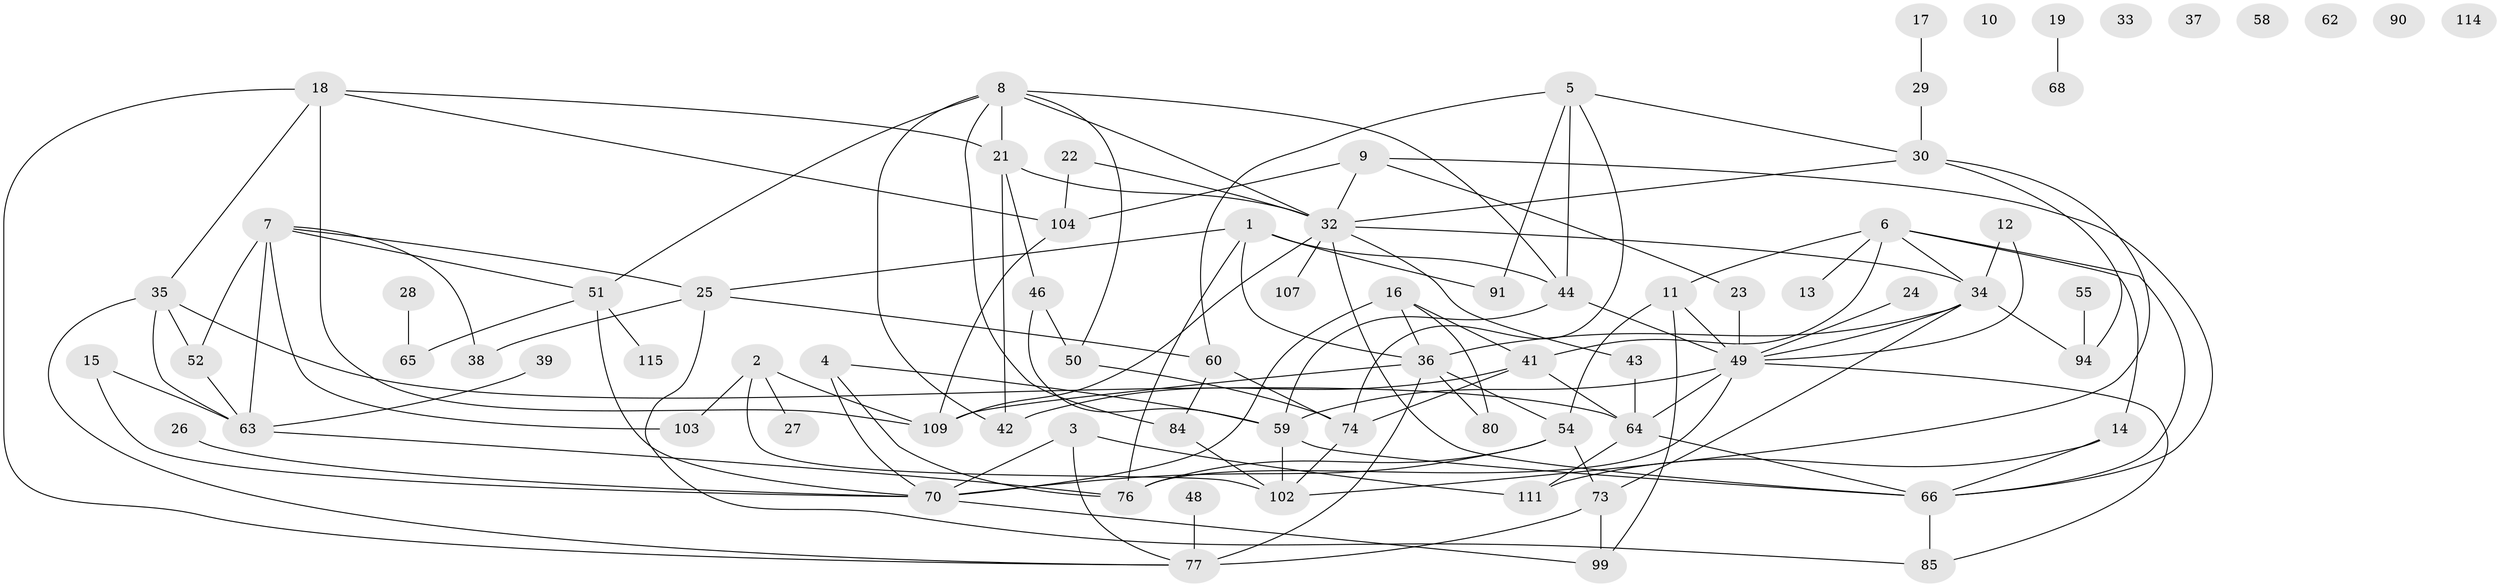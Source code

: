 // original degree distribution, {2: 0.16521739130434782, 4: 0.17391304347826086, 6: 0.043478260869565216, 3: 0.23478260869565218, 0: 0.06086956521739131, 1: 0.14782608695652175, 5: 0.1565217391304348, 7: 0.017391304347826087}
// Generated by graph-tools (version 1.1) at 2025/41/03/06/25 10:41:24]
// undirected, 78 vertices, 133 edges
graph export_dot {
graph [start="1"]
  node [color=gray90,style=filled];
  1 [super="+108"];
  2 [super="+112"];
  3 [super="+86"];
  4;
  5 [super="+20"];
  6 [super="+71"];
  7;
  8 [super="+72"];
  9 [super="+40"];
  10;
  11 [super="+113"];
  12 [super="+31"];
  13;
  14;
  15;
  16 [super="+101"];
  17 [super="+88"];
  18 [super="+75"];
  19;
  21 [super="+79"];
  22;
  23;
  24;
  25 [super="+89"];
  26;
  27;
  28 [super="+53"];
  29;
  30 [super="+56"];
  32 [super="+45"];
  33;
  34 [super="+57"];
  35;
  36 [super="+83"];
  37;
  38;
  39;
  41 [super="+61"];
  42;
  43 [super="+47"];
  44;
  46;
  48 [super="+93"];
  49 [super="+81"];
  50 [super="+95"];
  51 [super="+78"];
  52;
  54 [super="+87"];
  55;
  58;
  59 [super="+100"];
  60;
  62;
  63 [super="+69"];
  64 [super="+92"];
  65;
  66 [super="+67"];
  68 [super="+106"];
  70 [super="+98"];
  73 [super="+82"];
  74 [super="+105"];
  76 [super="+97"];
  77 [super="+96"];
  80;
  84;
  85;
  90;
  91;
  94;
  99;
  102;
  103;
  104 [super="+110"];
  107;
  109;
  111;
  114;
  115;
  1 -- 36;
  1 -- 25;
  1 -- 91;
  1 -- 44;
  1 -- 76;
  2 -- 27;
  2 -- 109;
  2 -- 102;
  2 -- 103;
  3 -- 70;
  3 -- 111;
  3 -- 77;
  4 -- 59;
  4 -- 70;
  4 -- 76 [weight=2];
  5 -- 60;
  5 -- 91;
  5 -- 30;
  5 -- 44;
  5 -- 74;
  6 -- 13;
  6 -- 34;
  6 -- 66;
  6 -- 41;
  6 -- 11;
  6 -- 14;
  7 -- 25;
  7 -- 38;
  7 -- 52;
  7 -- 103;
  7 -- 63;
  7 -- 51;
  8 -- 44;
  8 -- 50;
  8 -- 32;
  8 -- 51;
  8 -- 84;
  8 -- 21;
  8 -- 42;
  9 -- 32;
  9 -- 66;
  9 -- 23;
  9 -- 104;
  11 -- 54 [weight=3];
  11 -- 99;
  11 -- 49;
  12 -- 49;
  12 -- 34;
  14 -- 111;
  14 -- 66;
  15 -- 63;
  15 -- 70;
  16 -- 36;
  16 -- 80;
  16 -- 70;
  16 -- 41;
  17 -- 29;
  18 -- 35;
  18 -- 104;
  18 -- 109;
  18 -- 21;
  18 -- 77;
  19 -- 68;
  21 -- 42;
  21 -- 32;
  21 -- 46;
  22 -- 32;
  22 -- 104;
  23 -- 49 [weight=2];
  24 -- 49;
  25 -- 60;
  25 -- 85;
  25 -- 38;
  26 -- 70;
  28 -- 65;
  29 -- 30;
  30 -- 94;
  30 -- 32;
  30 -- 102;
  32 -- 43;
  32 -- 107;
  32 -- 34;
  32 -- 109;
  32 -- 66;
  34 -- 49;
  34 -- 94;
  34 -- 36;
  34 -- 73;
  35 -- 52;
  35 -- 63;
  35 -- 77;
  35 -- 64;
  36 -- 54;
  36 -- 80;
  36 -- 109;
  36 -- 77;
  39 -- 63;
  41 -- 42;
  41 -- 74;
  41 -- 64;
  43 -- 64;
  44 -- 59;
  44 -- 49;
  46 -- 50;
  46 -- 59;
  48 -- 77 [weight=2];
  49 -- 59;
  49 -- 85;
  49 -- 64;
  49 -- 76;
  50 -- 74;
  51 -- 65;
  51 -- 115;
  51 -- 70;
  52 -- 63;
  54 -- 70;
  54 -- 73;
  54 -- 76;
  55 -- 94;
  59 -- 66;
  59 -- 102;
  60 -- 74;
  60 -- 84;
  63 -- 76;
  64 -- 66;
  64 -- 111;
  66 -- 85;
  70 -- 99;
  73 -- 77;
  73 -- 99;
  74 -- 102;
  84 -- 102;
  104 -- 109;
}
